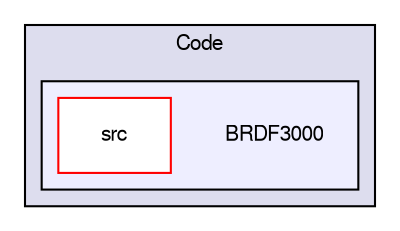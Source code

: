 digraph "BRDF3000" {
  compound=true
  node [ fontsize="10", fontname="FreeSans"];
  edge [ labelfontsize="10", labelfontname="FreeSans"];
  subgraph clusterdir_ccc03f50a49e221a810d6e87a2426969 {
    graph [ bgcolor="#ddddee", pencolor="black", label="Code" fontname="FreeSans", fontsize="10", URL="dir_ccc03f50a49e221a810d6e87a2426969.html"]
  subgraph clusterdir_ebfeace1a7213fefa738d7821153b62d {
    graph [ bgcolor="#eeeeff", pencolor="black", label="" URL="dir_ebfeace1a7213fefa738d7821153b62d.html"];
    dir_ebfeace1a7213fefa738d7821153b62d [shape=plaintext label="BRDF3000"];
    dir_91400285565c7420929e76e03301d041 [shape=box label="src" color="red" fillcolor="white" style="filled" URL="dir_91400285565c7420929e76e03301d041.html"];
  }
  }
}
